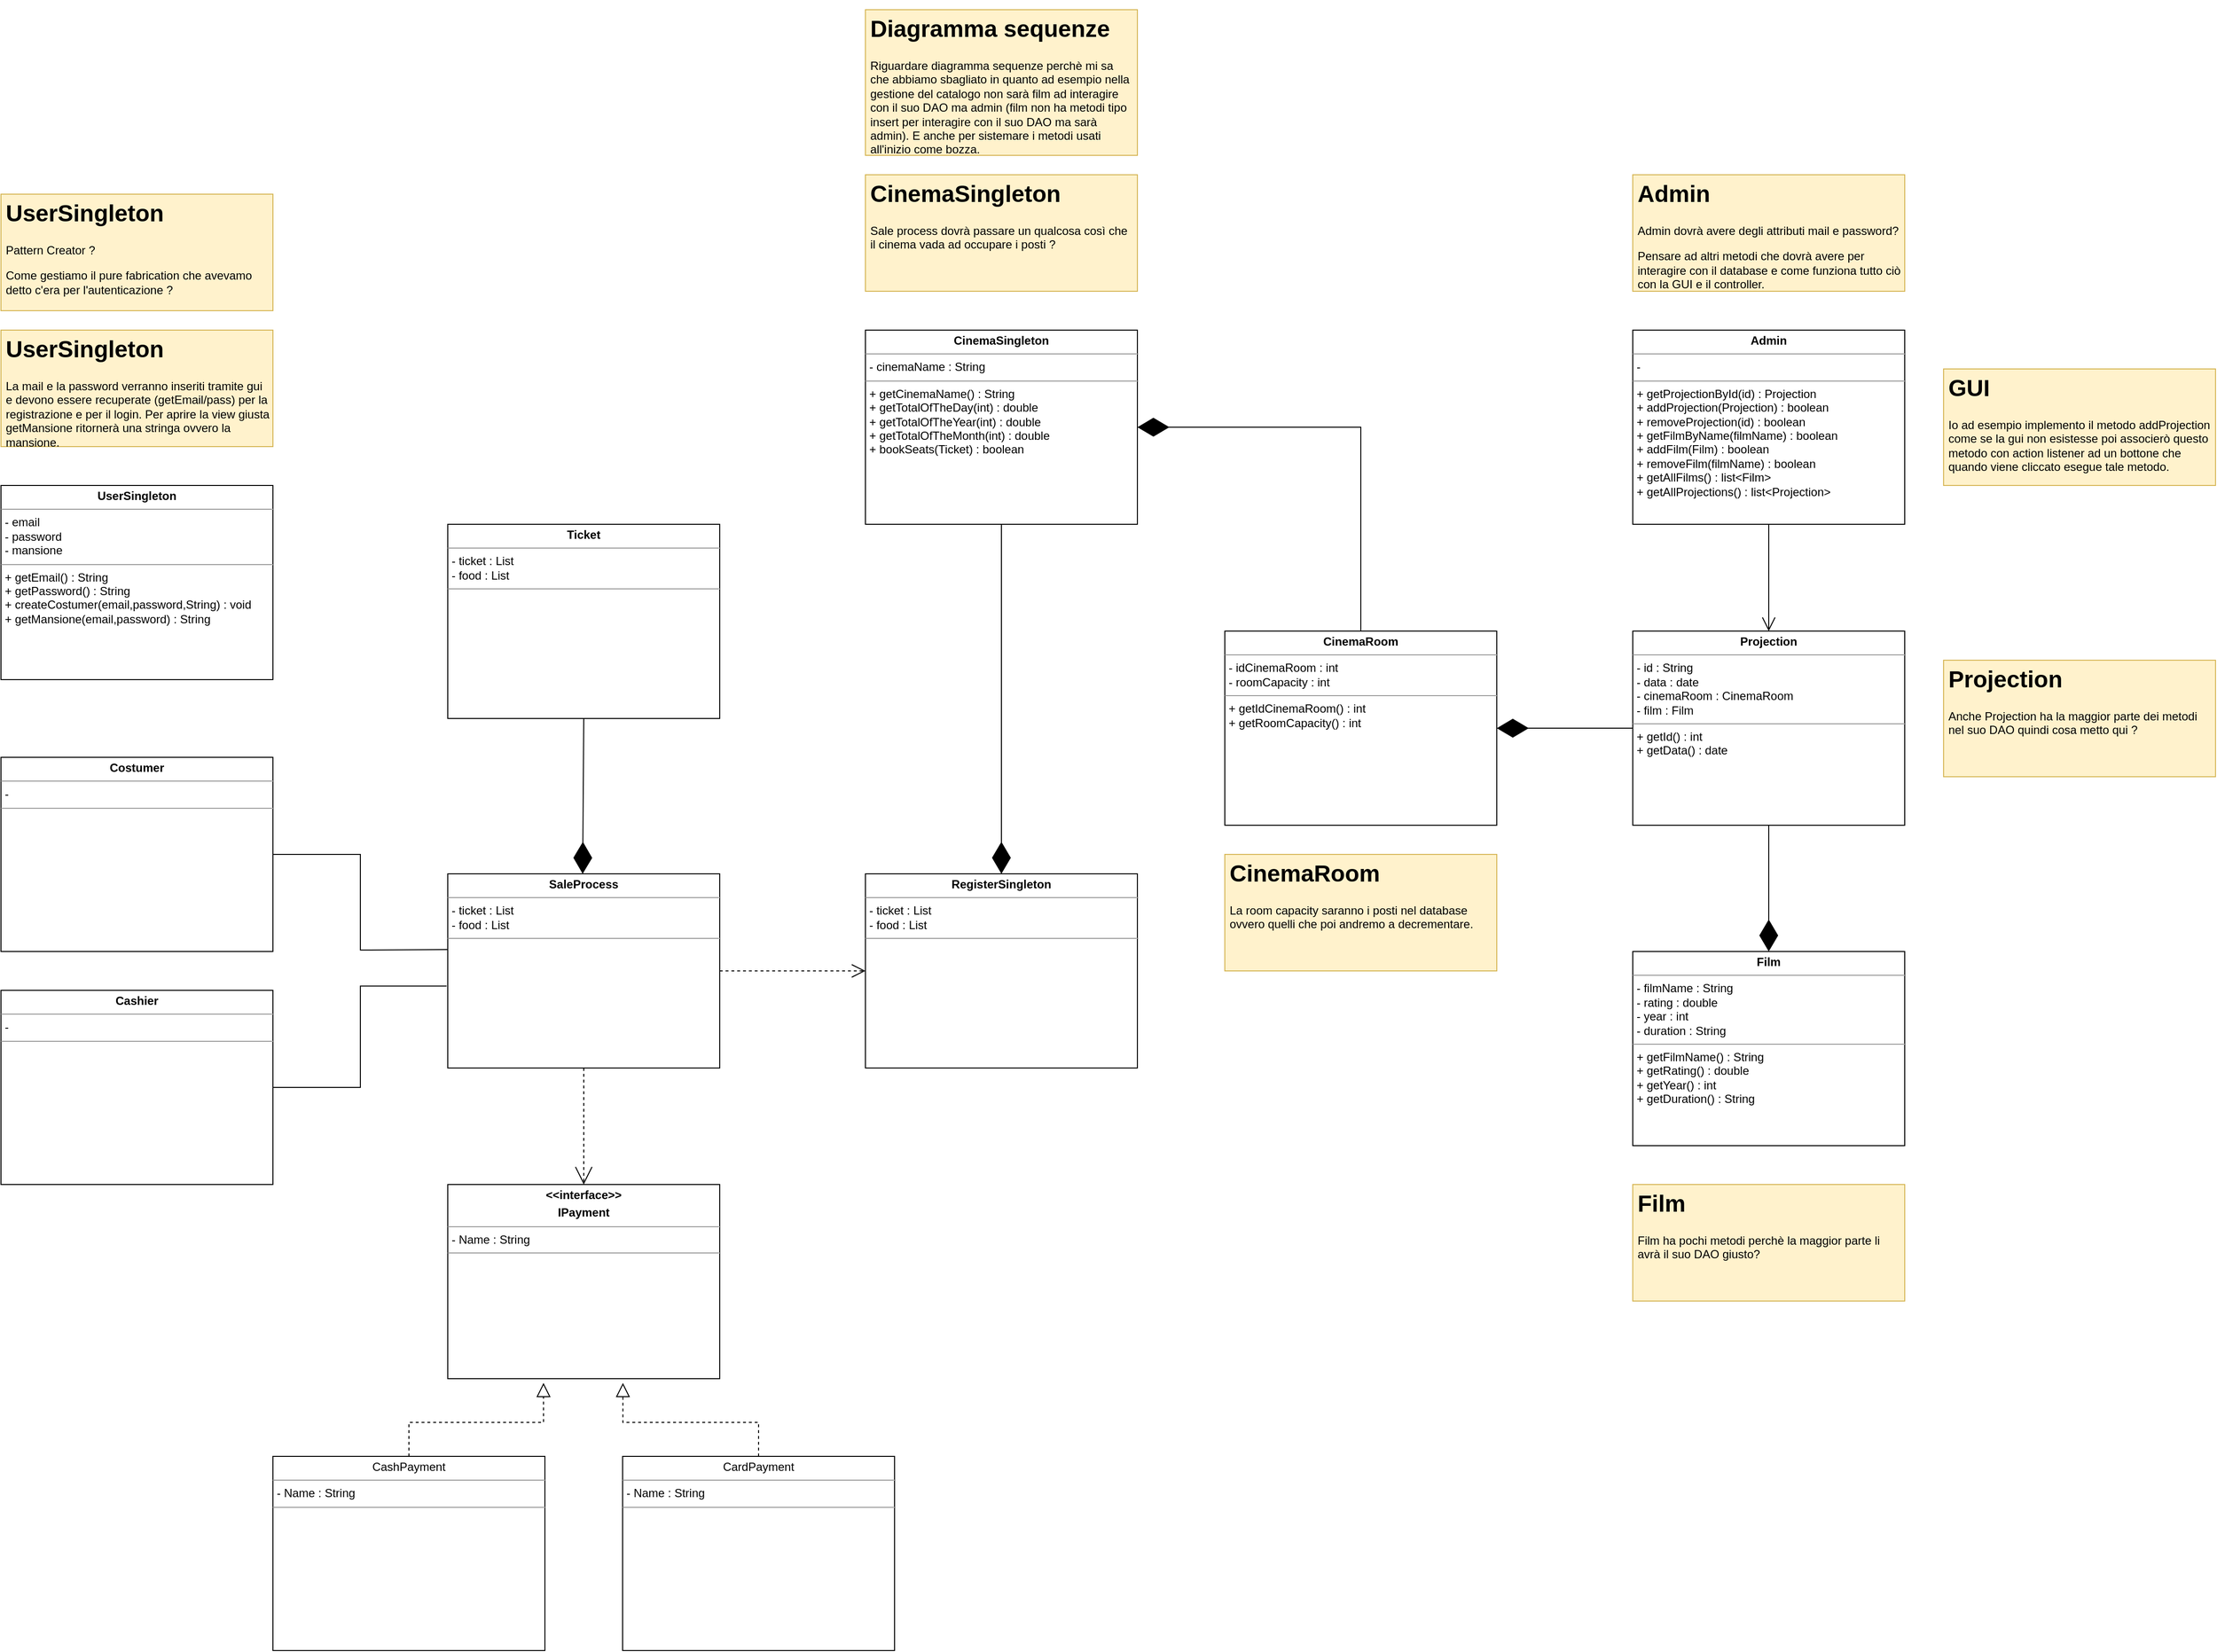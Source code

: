 <mxfile version="22.1.16" type="device">
  <diagram name="Pagina-1" id="A_E6CbwBwWgAngFVjCyz">
    <mxGraphModel dx="1909" dy="5810" grid="1" gridSize="10" guides="1" tooltips="1" connect="1" arrows="1" fold="1" page="1" pageScale="1" pageWidth="3300" pageHeight="4681" math="0" shadow="0">
      <root>
        <mxCell id="0" />
        <mxCell id="1" parent="0" />
        <mxCell id="1te7XM0qHF8xhdS0dAe9-12" style="edgeStyle=orthogonalEdgeStyle;rounded=0;orthogonalLoop=1;jettySize=auto;html=1;exitX=0.5;exitY=1;exitDx=0;exitDy=0;entryX=0.5;entryY=0;entryDx=0;entryDy=0;endArrow=diamondThin;endFill=1;endSize=30;" parent="1" source="88QzCUUw6ZPVAZc6Vlqh-9" edge="1">
          <mxGeometry relative="1" as="geometry">
            <mxPoint x="1310" y="880" as="targetPoint" />
          </mxGeometry>
        </mxCell>
        <mxCell id="1te7XM0qHF8xhdS0dAe9-14" style="edgeStyle=orthogonalEdgeStyle;rounded=0;orthogonalLoop=1;jettySize=auto;html=1;exitX=1;exitY=0.5;exitDx=0;exitDy=0;entryX=0.5;entryY=0;entryDx=0;entryDy=0;startArrow=diamondThin;startFill=1;endArrow=none;endFill=0;startSize=30;" parent="1" source="88QzCUUw6ZPVAZc6Vlqh-9" target="88QzCUUw6ZPVAZc6Vlqh-24" edge="1">
          <mxGeometry relative="1" as="geometry" />
        </mxCell>
        <mxCell id="88QzCUUw6ZPVAZc6Vlqh-9" value="&lt;p style=&quot;margin:0px;margin-top:4px;text-align:center;&quot;&gt;&lt;b&gt;CinemaSingleton&lt;/b&gt;&lt;/p&gt;&lt;hr size=&quot;1&quot;&gt;&lt;p style=&quot;margin:0px;margin-left:4px;&quot;&gt;- cinemaName : String&lt;/p&gt;&lt;hr size=&quot;1&quot;&gt;&lt;p style=&quot;margin:0px;margin-left:4px;&quot;&gt;+ getCinemaName() : String&lt;/p&gt;&lt;p style=&quot;margin:0px;margin-left:4px;&quot;&gt;+ getTotalOfTheDay(int) : double&lt;/p&gt;&lt;p style=&quot;margin:0px;margin-left:4px;&quot;&gt;+ getTotalOfTheYear(int) : double&lt;/p&gt;&lt;p style=&quot;margin:0px;margin-left:4px;&quot;&gt;+ getTotalOfTheMonth(int) : double&lt;/p&gt;&lt;p style=&quot;margin:0px;margin-left:4px;&quot;&gt;+ bookSeats(Ticket) : boolean&lt;/p&gt;" style="verticalAlign=top;align=left;overflow=fill;fontSize=12;fontFamily=Helvetica;html=1;whiteSpace=wrap;rounded=0;" parent="1" vertex="1">
          <mxGeometry x="1170" y="320" width="280" height="200" as="geometry" />
        </mxCell>
        <mxCell id="1te7XM0qHF8xhdS0dAe9-15" style="edgeStyle=orthogonalEdgeStyle;rounded=0;orthogonalLoop=1;jettySize=auto;html=1;exitX=1;exitY=0.5;exitDx=0;exitDy=0;entryX=0;entryY=0.5;entryDx=0;entryDy=0;startArrow=diamondThin;startFill=1;endArrow=none;endFill=0;startSize=30;" parent="1" source="88QzCUUw6ZPVAZc6Vlqh-24" target="88QzCUUw6ZPVAZc6Vlqh-45" edge="1">
          <mxGeometry relative="1" as="geometry" />
        </mxCell>
        <mxCell id="88QzCUUw6ZPVAZc6Vlqh-24" value="&lt;p style=&quot;margin:0px;margin-top:4px;text-align:center;&quot;&gt;&lt;b&gt;CinemaRoom&lt;/b&gt;&lt;/p&gt;&lt;hr size=&quot;1&quot;&gt;&lt;p style=&quot;margin:0px;margin-left:4px;&quot;&gt;- idCinemaRoom : int&lt;/p&gt;&lt;p style=&quot;margin:0px;margin-left:4px;&quot;&gt;- roomCapacity : int&amp;nbsp;&lt;/p&gt;&lt;hr size=&quot;1&quot;&gt;&lt;p style=&quot;margin:0px;margin-left:4px;&quot;&gt;+ getIdCinemaRoom() : int&lt;/p&gt;&lt;p style=&quot;margin:0px;margin-left:4px;&quot;&gt;+ getRoomCapacity() : int&amp;nbsp;&lt;/p&gt;&lt;p style=&quot;margin:0px;margin-left:4px;&quot;&gt;&lt;br&gt;&lt;/p&gt;" style="verticalAlign=top;align=left;overflow=fill;fontSize=12;fontFamily=Helvetica;html=1;whiteSpace=wrap;rounded=0;glass=0;" parent="1" vertex="1">
          <mxGeometry x="1540" y="630" width="280" height="200" as="geometry" />
        </mxCell>
        <mxCell id="88QzCUUw6ZPVAZc6Vlqh-27" value="&lt;p style=&quot;margin:0px;margin-top:4px;text-align:center;&quot;&gt;&lt;b&gt;Costumer&lt;/b&gt;&lt;/p&gt;&lt;hr size=&quot;1&quot;&gt;&lt;p style=&quot;margin:0px;margin-left:4px;&quot;&gt;-&lt;/p&gt;&lt;hr size=&quot;1&quot;&gt;&lt;p style=&quot;margin:0px;margin-left:4px;&quot;&gt;&lt;br&gt;&lt;/p&gt;" style="verticalAlign=top;align=left;overflow=fill;fontSize=12;fontFamily=Helvetica;html=1;whiteSpace=wrap;rounded=0;" parent="1" vertex="1">
          <mxGeometry x="280" y="760" width="280" height="200" as="geometry" />
        </mxCell>
        <mxCell id="1te7XM0qHF8xhdS0dAe9-17" style="edgeStyle=orthogonalEdgeStyle;rounded=0;orthogonalLoop=1;jettySize=auto;html=1;exitX=0.5;exitY=0;exitDx=0;exitDy=0;entryX=0.5;entryY=1;entryDx=0;entryDy=0;endArrow=none;endFill=0;startArrow=diamondThin;startFill=1;startSize=30;" parent="1" source="88QzCUUw6ZPVAZc6Vlqh-29" target="88QzCUUw6ZPVAZc6Vlqh-45" edge="1">
          <mxGeometry relative="1" as="geometry" />
        </mxCell>
        <mxCell id="88QzCUUw6ZPVAZc6Vlqh-29" value="&lt;p style=&quot;margin:0px;margin-top:4px;text-align:center;&quot;&gt;&lt;b&gt;Film&lt;/b&gt;&lt;/p&gt;&lt;hr size=&quot;1&quot;&gt;&lt;p style=&quot;margin:0px;margin-left:4px;&quot;&gt;- filmName : String&lt;/p&gt;&lt;p style=&quot;margin:0px;margin-left:4px;&quot;&gt;- rating : double&lt;/p&gt;&lt;p style=&quot;margin:0px;margin-left:4px;&quot;&gt;- year : int&lt;/p&gt;&lt;p style=&quot;margin:0px;margin-left:4px;&quot;&gt;- duration : String&lt;/p&gt;&lt;hr size=&quot;1&quot;&gt;&lt;p style=&quot;margin:0px;margin-left:4px;&quot;&gt;+ getFilmName() : String&lt;/p&gt;&lt;p style=&quot;margin:0px;margin-left:4px;&quot;&gt;+ getRating() : double&lt;/p&gt;&lt;p style=&quot;margin:0px;margin-left:4px;&quot;&gt;+ getYear() : int&lt;/p&gt;&lt;p style=&quot;margin:0px;margin-left:4px;&quot;&gt;+ getDuration() : String&lt;/p&gt;" style="verticalAlign=top;align=left;overflow=fill;fontSize=12;fontFamily=Helvetica;html=1;whiteSpace=wrap;rounded=0;" parent="1" vertex="1">
          <mxGeometry x="1960" y="960" width="280" height="200" as="geometry" />
        </mxCell>
        <mxCell id="88QzCUUw6ZPVAZc6Vlqh-31" value="&lt;p style=&quot;margin:0px;margin-top:4px;text-align:center;&quot;&gt;&lt;b&gt;Cashier&lt;/b&gt;&lt;/p&gt;&lt;hr size=&quot;1&quot;&gt;&lt;p style=&quot;margin:0px;margin-left:4px;&quot;&gt;-&amp;nbsp;&lt;/p&gt;&lt;hr size=&quot;1&quot;&gt;&lt;p style=&quot;margin:0px;margin-left:4px;&quot;&gt;&lt;br&gt;&lt;/p&gt;" style="verticalAlign=top;align=left;overflow=fill;fontSize=12;fontFamily=Helvetica;html=1;whiteSpace=wrap;rounded=0;" parent="1" vertex="1">
          <mxGeometry x="280" y="1000" width="280" height="200" as="geometry" />
        </mxCell>
        <mxCell id="1te7XM0qHF8xhdS0dAe9-11" style="edgeStyle=orthogonalEdgeStyle;rounded=0;orthogonalLoop=1;jettySize=auto;html=1;exitX=1;exitY=0.5;exitDx=0;exitDy=0;entryX=0;entryY=0.5;entryDx=0;entryDy=0;dashed=1;endArrow=open;endFill=0;endSize=12;" parent="1" source="88QzCUUw6ZPVAZc6Vlqh-38" edge="1">
          <mxGeometry relative="1" as="geometry">
            <mxPoint x="1170" y="980" as="targetPoint" />
          </mxGeometry>
        </mxCell>
        <mxCell id="88QzCUUw6ZPVAZc6Vlqh-38" value="&lt;p style=&quot;margin:0px;margin-top:4px;text-align:center;&quot;&gt;&lt;b&gt;SaleProcess&lt;/b&gt;&lt;/p&gt;&lt;hr size=&quot;1&quot;&gt;&lt;p style=&quot;margin:0px;margin-left:4px;&quot;&gt;- ticket : List&lt;/p&gt;&lt;p style=&quot;margin:0px;margin-left:4px;&quot;&gt;- food : List&lt;/p&gt;&lt;hr size=&quot;1&quot;&gt;&lt;p style=&quot;margin:0px;margin-left:4px;&quot;&gt;&lt;br&gt;&lt;/p&gt;" style="verticalAlign=top;align=left;overflow=fill;fontSize=12;fontFamily=Helvetica;html=1;whiteSpace=wrap;rounded=0;" parent="1" vertex="1">
          <mxGeometry x="740" y="880" width="280" height="200" as="geometry" />
        </mxCell>
        <mxCell id="88QzCUUw6ZPVAZc6Vlqh-40" style="edgeStyle=orthogonalEdgeStyle;rounded=0;orthogonalLoop=1;jettySize=auto;html=1;exitX=0.5;exitY=1;exitDx=0;exitDy=0;" parent="1" edge="1">
          <mxGeometry relative="1" as="geometry">
            <mxPoint x="695.0" y="1340" as="sourcePoint" />
            <mxPoint x="695.0" y="1340" as="targetPoint" />
          </mxGeometry>
        </mxCell>
        <mxCell id="88QzCUUw6ZPVAZc6Vlqh-45" value="&lt;p style=&quot;margin:0px;margin-top:4px;text-align:center;&quot;&gt;&lt;b&gt;Projection&lt;/b&gt;&lt;/p&gt;&lt;hr size=&quot;1&quot;&gt;&lt;p style=&quot;margin:0px;margin-left:4px;&quot;&gt;- id : String&lt;/p&gt;&lt;p style=&quot;margin:0px;margin-left:4px;&quot;&gt;&lt;span style=&quot;background-color: initial;&quot;&gt;- data : date&lt;/span&gt;&lt;/p&gt;&lt;p style=&quot;margin:0px;margin-left:4px;&quot;&gt;- cinemaRoom : CinemaRoom&lt;/p&gt;&lt;p style=&quot;margin:0px;margin-left:4px;&quot;&gt;- film : Film&lt;/p&gt;&lt;hr size=&quot;1&quot;&gt;&lt;p style=&quot;margin:0px;margin-left:4px;&quot;&gt;+ getId() : int&lt;/p&gt;&lt;p style=&quot;margin:0px;margin-left:4px;&quot;&gt;+ getData() : date&lt;/p&gt;&lt;p style=&quot;margin:0px;margin-left:4px;&quot;&gt;&lt;br&gt;&lt;/p&gt;" style="verticalAlign=top;align=left;overflow=fill;fontSize=12;fontFamily=Helvetica;html=1;whiteSpace=wrap;rounded=0;" parent="1" vertex="1">
          <mxGeometry x="1960" y="630" width="280" height="200" as="geometry" />
        </mxCell>
        <mxCell id="1te7XM0qHF8xhdS0dAe9-16" style="edgeStyle=orthogonalEdgeStyle;rounded=0;orthogonalLoop=1;jettySize=auto;html=1;exitX=0.5;exitY=1;exitDx=0;exitDy=0;entryX=0.5;entryY=0;entryDx=0;entryDy=0;endArrow=open;endFill=0;endSize=12;" parent="1" source="88QzCUUw6ZPVAZc6Vlqh-47" target="88QzCUUw6ZPVAZc6Vlqh-45" edge="1">
          <mxGeometry relative="1" as="geometry" />
        </mxCell>
        <mxCell id="88QzCUUw6ZPVAZc6Vlqh-47" value="&lt;p style=&quot;margin:0px;margin-top:4px;text-align:center;&quot;&gt;&lt;b&gt;Admin&lt;/b&gt;&lt;/p&gt;&lt;hr size=&quot;1&quot;&gt;&lt;p style=&quot;margin:0px;margin-left:4px;&quot;&gt;-&amp;nbsp;&lt;/p&gt;&lt;hr size=&quot;1&quot;&gt;&lt;p style=&quot;margin:0px;margin-left:4px;&quot;&gt;+ getProjectionById(id) : Projection&lt;/p&gt;&lt;p style=&quot;margin:0px;margin-left:4px;&quot;&gt;+ addProjection(Projection&lt;span style=&quot;background-color: initial;&quot;&gt;) : boolean&lt;/span&gt;&lt;/p&gt;&lt;p style=&quot;margin:0px;margin-left:4px;&quot;&gt;&lt;span style=&quot;background-color: initial;&quot;&gt;+ removeProjection(id) : boolean&lt;/span&gt;&lt;/p&gt;&lt;p style=&quot;margin:0px;margin-left:4px;&quot;&gt;&lt;span style=&quot;background-color: initial;&quot;&gt;+ getFilmByName(filmName) : boolean&lt;/span&gt;&lt;/p&gt;&lt;p style=&quot;margin:0px;margin-left:4px;&quot;&gt;&lt;span style=&quot;background-color: initial;&quot;&gt;+ addFilm(Film) : boolean&lt;/span&gt;&lt;/p&gt;&lt;p style=&quot;margin:0px;margin-left:4px;&quot;&gt;&lt;span style=&quot;background-color: initial;&quot;&gt;+ removeFilm(filmName) : boolean&lt;/span&gt;&lt;/p&gt;&lt;p style=&quot;margin:0px;margin-left:4px;&quot;&gt;&lt;span style=&quot;background-color: initial;&quot;&gt;+ getAllFilms() : list&amp;lt;Film&amp;gt;&lt;/span&gt;&lt;/p&gt;&lt;p style=&quot;margin:0px;margin-left:4px;&quot;&gt;&lt;span style=&quot;background-color: initial;&quot;&gt;+ getAllProjections() : list&amp;lt;Projection&amp;gt;&lt;/span&gt;&lt;/p&gt;" style="verticalAlign=top;align=left;overflow=fill;fontSize=12;fontFamily=Helvetica;html=1;whiteSpace=wrap;rounded=0;" parent="1" vertex="1">
          <mxGeometry x="1960" y="320" width="280" height="200" as="geometry" />
        </mxCell>
        <mxCell id="88QzCUUw6ZPVAZc6Vlqh-50" value="&lt;p style=&quot;margin:0px;margin-top:4px;text-align:center;&quot;&gt;&lt;b&gt;&amp;lt;&amp;lt;interface&amp;gt;&amp;gt;&lt;/b&gt;&lt;/p&gt;&lt;p style=&quot;margin:0px;margin-top:4px;text-align:center;&quot;&gt;&lt;b&gt;IPayment&lt;/b&gt;&lt;/p&gt;&lt;hr size=&quot;1&quot;&gt;&lt;p style=&quot;margin:0px;margin-left:4px;&quot;&gt;- Name : String&lt;/p&gt;&lt;hr size=&quot;1&quot;&gt;&lt;p style=&quot;margin:0px;margin-left:4px;&quot;&gt;&lt;br&gt;&lt;/p&gt;" style="verticalAlign=top;align=left;overflow=fill;fontSize=12;fontFamily=Helvetica;html=1;whiteSpace=wrap;rounded=0;" parent="1" vertex="1">
          <mxGeometry x="740" y="1200" width="280" height="200" as="geometry" />
        </mxCell>
        <mxCell id="88QzCUUw6ZPVAZc6Vlqh-51" value="&lt;p style=&quot;margin:0px;margin-top:4px;text-align:center;&quot;&gt;CashPayment&lt;/p&gt;&lt;hr size=&quot;1&quot;&gt;&lt;p style=&quot;margin:0px;margin-left:4px;&quot;&gt;- Name : String&lt;/p&gt;&lt;hr size=&quot;1&quot;&gt;&lt;p style=&quot;margin:0px;margin-left:4px;&quot;&gt;&lt;br&gt;&lt;/p&gt;" style="verticalAlign=top;align=left;overflow=fill;fontSize=12;fontFamily=Helvetica;html=1;whiteSpace=wrap;rounded=0;" parent="1" vertex="1">
          <mxGeometry x="560" y="1480" width="280" height="200" as="geometry" />
        </mxCell>
        <mxCell id="88QzCUUw6ZPVAZc6Vlqh-70" value="&lt;p style=&quot;margin:0px;margin-top:4px;text-align:center;&quot;&gt;CardPayment&lt;/p&gt;&lt;hr size=&quot;1&quot;&gt;&lt;p style=&quot;margin:0px;margin-left:4px;&quot;&gt;- Name : String&lt;/p&gt;&lt;hr size=&quot;1&quot;&gt;&lt;p style=&quot;margin:0px;margin-left:4px;&quot;&gt;&lt;br&gt;&lt;/p&gt;" style="verticalAlign=top;align=left;overflow=fill;fontSize=12;fontFamily=Helvetica;html=1;whiteSpace=wrap;rounded=0;arcSize=28;" parent="1" vertex="1">
          <mxGeometry x="920" y="1480" width="280" height="200" as="geometry" />
        </mxCell>
        <mxCell id="8V3ZymxkpuE27OcSXMfI-12" value="" style="endArrow=open;endSize=16;dashed=1;html=1;rounded=0;entryX=0.5;entryY=0;entryDx=0;entryDy=0;exitX=0.5;exitY=1;exitDx=0;exitDy=0;" parent="1" target="88QzCUUw6ZPVAZc6Vlqh-50" edge="1">
          <mxGeometry width="160" relative="1" as="geometry">
            <mxPoint x="880" y="1080" as="sourcePoint" />
            <mxPoint x="880" y="1130" as="targetPoint" />
          </mxGeometry>
        </mxCell>
        <mxCell id="8V3ZymxkpuE27OcSXMfI-32" value="&lt;p style=&quot;margin:0px;margin-top:4px;text-align:center;&quot;&gt;&lt;b&gt;UserSingleton&lt;/b&gt;&lt;/p&gt;&lt;hr size=&quot;1&quot;&gt;&lt;p style=&quot;margin:0px;margin-left:4px;&quot;&gt;- email&lt;/p&gt;&lt;p style=&quot;margin:0px;margin-left:4px;&quot;&gt;- password&lt;/p&gt;&lt;p style=&quot;margin:0px;margin-left:4px;&quot;&gt;- mansione&lt;/p&gt;&lt;hr size=&quot;1&quot;&gt;&lt;p style=&quot;margin:0px;margin-left:4px;&quot;&gt;+ getEmail() : String&lt;/p&gt;&lt;p style=&quot;margin:0px;margin-left:4px;&quot;&gt;+ getPassword() : String&lt;/p&gt;&lt;p style=&quot;margin:0px;margin-left:4px;&quot;&gt;+ createCostumer(email,password,String) : void&amp;nbsp;&lt;/p&gt;&lt;p style=&quot;margin:0px;margin-left:4px;&quot;&gt;+ getMansione(email,password) : String&lt;/p&gt;" style="verticalAlign=top;align=left;overflow=fill;fontSize=12;fontFamily=Helvetica;html=1;whiteSpace=wrap;rounded=0;" parent="1" vertex="1">
          <mxGeometry x="280" y="480" width="280" height="200" as="geometry" />
        </mxCell>
        <mxCell id="8V3ZymxkpuE27OcSXMfI-33" value="&lt;h1&gt;UserSingleton&lt;/h1&gt;&lt;p&gt;La mail e la password verranno inseriti tramite gui e devono essere recuperate (getEmail/pass) per la registrazione e per il login. Per aprire la view giusta getMansione ritornerà una stringa ovvero la mansione.&lt;/p&gt;" style="text;html=1;strokeColor=#d6b656;fillColor=#fff2cc;spacing=5;spacingTop=-20;whiteSpace=wrap;overflow=hidden;rounded=0;" parent="1" vertex="1">
          <mxGeometry x="280" y="320" width="280" height="120" as="geometry" />
        </mxCell>
        <mxCell id="1te7XM0qHF8xhdS0dAe9-4" value="" style="endArrow=diamondThin;endFill=1;endSize=30;html=1;rounded=0;exitX=0.5;exitY=1;exitDx=0;exitDy=0;" parent="1" edge="1">
          <mxGeometry width="160" relative="1" as="geometry">
            <mxPoint x="880" y="720" as="sourcePoint" />
            <mxPoint x="878.89" y="880" as="targetPoint" />
          </mxGeometry>
        </mxCell>
        <mxCell id="1te7XM0qHF8xhdS0dAe9-5" style="edgeStyle=orthogonalEdgeStyle;rounded=0;orthogonalLoop=1;jettySize=auto;html=1;exitX=1;exitY=0.5;exitDx=0;exitDy=0;endArrow=none;endFill=0;" parent="1" source="88QzCUUw6ZPVAZc6Vlqh-27" edge="1">
          <mxGeometry relative="1" as="geometry">
            <mxPoint x="740" y="958" as="targetPoint" />
          </mxGeometry>
        </mxCell>
        <mxCell id="1te7XM0qHF8xhdS0dAe9-6" style="edgeStyle=orthogonalEdgeStyle;rounded=0;orthogonalLoop=1;jettySize=auto;html=1;exitX=1;exitY=0.5;exitDx=0;exitDy=0;entryX=-0.004;entryY=0.578;entryDx=0;entryDy=0;entryPerimeter=0;endArrow=none;endFill=0;" parent="1" source="88QzCUUw6ZPVAZc6Vlqh-31" target="88QzCUUw6ZPVAZc6Vlqh-38" edge="1">
          <mxGeometry relative="1" as="geometry" />
        </mxCell>
        <mxCell id="1te7XM0qHF8xhdS0dAe9-8" style="edgeStyle=orthogonalEdgeStyle;rounded=0;orthogonalLoop=1;jettySize=auto;html=1;exitX=0.5;exitY=0;exitDx=0;exitDy=0;entryX=0.352;entryY=1.022;entryDx=0;entryDy=0;entryPerimeter=0;dashed=1;endArrow=block;endFill=0;strokeWidth=1;endSize=12;" parent="1" source="88QzCUUw6ZPVAZc6Vlqh-51" target="88QzCUUw6ZPVAZc6Vlqh-50" edge="1">
          <mxGeometry relative="1" as="geometry" />
        </mxCell>
        <mxCell id="1te7XM0qHF8xhdS0dAe9-9" style="edgeStyle=orthogonalEdgeStyle;rounded=0;orthogonalLoop=1;jettySize=auto;html=1;exitX=0.5;exitY=0;exitDx=0;exitDy=0;entryX=0.644;entryY=1.022;entryDx=0;entryDy=0;entryPerimeter=0;dashed=1;endArrow=block;endFill=0;endSize=12;" parent="1" source="88QzCUUw6ZPVAZc6Vlqh-70" target="88QzCUUw6ZPVAZc6Vlqh-50" edge="1">
          <mxGeometry relative="1" as="geometry" />
        </mxCell>
        <mxCell id="1te7XM0qHF8xhdS0dAe9-18" value="&lt;p style=&quot;margin:0px;margin-top:4px;text-align:center;&quot;&gt;&lt;b&gt;RegisterSingleton&lt;/b&gt;&lt;/p&gt;&lt;hr size=&quot;1&quot;&gt;&lt;p style=&quot;margin:0px;margin-left:4px;&quot;&gt;- ticket : List&lt;/p&gt;&lt;p style=&quot;margin:0px;margin-left:4px;&quot;&gt;- food : List&lt;/p&gt;&lt;hr size=&quot;1&quot;&gt;&lt;p style=&quot;margin:0px;margin-left:4px;&quot;&gt;&lt;br&gt;&lt;/p&gt;" style="verticalAlign=top;align=left;overflow=fill;fontSize=12;fontFamily=Helvetica;html=1;whiteSpace=wrap;rounded=0;" parent="1" vertex="1">
          <mxGeometry x="1170" y="880" width="280" height="200" as="geometry" />
        </mxCell>
        <mxCell id="1te7XM0qHF8xhdS0dAe9-19" value="&lt;p style=&quot;margin:0px;margin-top:4px;text-align:center;&quot;&gt;&lt;b&gt;Ticket&lt;/b&gt;&lt;/p&gt;&lt;hr size=&quot;1&quot;&gt;&lt;p style=&quot;margin:0px;margin-left:4px;&quot;&gt;- ticket : List&lt;/p&gt;&lt;p style=&quot;margin:0px;margin-left:4px;&quot;&gt;- food : List&lt;/p&gt;&lt;hr size=&quot;1&quot;&gt;&lt;p style=&quot;margin:0px;margin-left:4px;&quot;&gt;&lt;br&gt;&lt;/p&gt;" style="verticalAlign=top;align=left;overflow=fill;fontSize=12;fontFamily=Helvetica;html=1;whiteSpace=wrap;rounded=0;" parent="1" vertex="1">
          <mxGeometry x="740" y="520" width="280" height="200" as="geometry" />
        </mxCell>
        <mxCell id="zva54fZYsvHIolFS2Z1O-1" value="&lt;h1&gt;CinemaSingleton&lt;/h1&gt;&lt;p&gt;Sale process dovrà passare un qualcosa così che il cinema vada ad occupare i posti ?&lt;/p&gt;" style="text;html=1;strokeColor=#d6b656;fillColor=#fff2cc;spacing=5;spacingTop=-20;whiteSpace=wrap;overflow=hidden;rounded=0;" parent="1" vertex="1">
          <mxGeometry x="1170" y="160" width="280" height="120" as="geometry" />
        </mxCell>
        <mxCell id="zva54fZYsvHIolFS2Z1O-2" value="&lt;h1&gt;UserSingleton&lt;/h1&gt;&lt;p&gt;Pattern Creator ?&amp;nbsp;&lt;/p&gt;&lt;p&gt;Come gestiamo il pure fabrication che avevamo detto c&#39;era per l&#39;autenticazione ?&amp;nbsp;&lt;/p&gt;" style="text;html=1;strokeColor=#d6b656;fillColor=#fff2cc;spacing=5;spacingTop=-20;whiteSpace=wrap;overflow=hidden;rounded=0;" parent="1" vertex="1">
          <mxGeometry x="280" y="180" width="280" height="120" as="geometry" />
        </mxCell>
        <mxCell id="zva54fZYsvHIolFS2Z1O-3" value="&lt;h1&gt;Admin&lt;/h1&gt;&lt;p&gt;Admin dovrà avere degli attributi mail e password?&lt;/p&gt;&lt;p&gt;Pensare ad altri metodi che dovrà avere per interagire con il database e come funziona tutto ciò con la GUI e il controller.&lt;/p&gt;" style="text;html=1;strokeColor=#d6b656;fillColor=#fff2cc;spacing=5;spacingTop=-20;whiteSpace=wrap;overflow=hidden;rounded=0;" parent="1" vertex="1">
          <mxGeometry x="1960" y="160" width="280" height="120" as="geometry" />
        </mxCell>
        <mxCell id="zva54fZYsvHIolFS2Z1O-4" value="&lt;h1&gt;Film&lt;/h1&gt;&lt;p&gt;Film ha pochi metodi perchè la maggior parte li avrà il suo DAO giusto?&lt;/p&gt;" style="text;html=1;strokeColor=#d6b656;fillColor=#fff2cc;spacing=5;spacingTop=-20;whiteSpace=wrap;overflow=hidden;rounded=0;" parent="1" vertex="1">
          <mxGeometry x="1960" y="1200" width="280" height="120" as="geometry" />
        </mxCell>
        <mxCell id="zva54fZYsvHIolFS2Z1O-5" value="&lt;h1&gt;CinemaRoom&lt;/h1&gt;&lt;p&gt;La room capacity saranno i posti nel database ovvero quelli che poi andremo a decrementare.&lt;/p&gt;" style="text;html=1;strokeColor=#d6b656;fillColor=#fff2cc;spacing=5;spacingTop=-20;whiteSpace=wrap;overflow=hidden;rounded=0;" parent="1" vertex="1">
          <mxGeometry x="1540" y="860" width="280" height="120" as="geometry" />
        </mxCell>
        <mxCell id="zva54fZYsvHIolFS2Z1O-6" value="&lt;h1&gt;Projection&lt;/h1&gt;&lt;p&gt;Anche Projection ha la maggior parte dei metodi nel suo DAO quindi cosa metto qui ?&lt;/p&gt;" style="text;html=1;strokeColor=#d6b656;fillColor=#fff2cc;spacing=5;spacingTop=-20;whiteSpace=wrap;overflow=hidden;rounded=0;" parent="1" vertex="1">
          <mxGeometry x="2280" y="660" width="280" height="120" as="geometry" />
        </mxCell>
        <mxCell id="zva54fZYsvHIolFS2Z1O-7" value="&lt;h1&gt;Diagramma sequenze&lt;/h1&gt;&lt;p&gt;Riguardare diagramma sequenze perchè mi sa che abbiamo sbagliato in quanto ad esempio nella gestione del catalogo non sarà film ad interagire con il suo DAO ma admin (film non ha metodi tipo insert per interagire con il suo DAO ma sarà admin). E anche per sistemare i metodi usati all&#39;inizio come bozza.&lt;/p&gt;" style="text;html=1;strokeColor=#d6b656;fillColor=#fff2cc;spacing=5;spacingTop=-20;whiteSpace=wrap;overflow=hidden;rounded=0;" parent="1" vertex="1">
          <mxGeometry x="1170" y="-10" width="280" height="150" as="geometry" />
        </mxCell>
        <mxCell id="PZR7YoQrq2LTwJLTEjYQ-1" value="&lt;h1&gt;GUI&lt;/h1&gt;&lt;p&gt;Io ad esempio implemento il metodo addProjection come se la gui non esistesse poi associerò questo metodo con action listener ad un bottone che quando viene cliccato esegue tale metodo.&lt;/p&gt;" style="text;html=1;strokeColor=#d6b656;fillColor=#fff2cc;spacing=5;spacingTop=-20;whiteSpace=wrap;overflow=hidden;rounded=0;" vertex="1" parent="1">
          <mxGeometry x="2280" y="360" width="280" height="120" as="geometry" />
        </mxCell>
      </root>
    </mxGraphModel>
  </diagram>
</mxfile>
